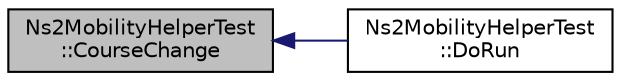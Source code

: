 digraph "Ns2MobilityHelperTest::CourseChange"
{
  edge [fontname="Helvetica",fontsize="10",labelfontname="Helvetica",labelfontsize="10"];
  node [fontname="Helvetica",fontsize="10",shape=record];
  rankdir="LR";
  Node1 [label="Ns2MobilityHelperTest\l::CourseChange",height=0.2,width=0.4,color="black", fillcolor="grey75", style="filled", fontcolor="black"];
  Node1 -> Node2 [dir="back",color="midnightblue",fontsize="10",style="solid"];
  Node2 [label="Ns2MobilityHelperTest\l::DoRun",height=0.2,width=0.4,color="black", fillcolor="white", style="filled",URL="$d8/da7/classNs2MobilityHelperTest.html#aa79cdb96d0a0882645114e6a088e8d60",tooltip="Go. "];
}
